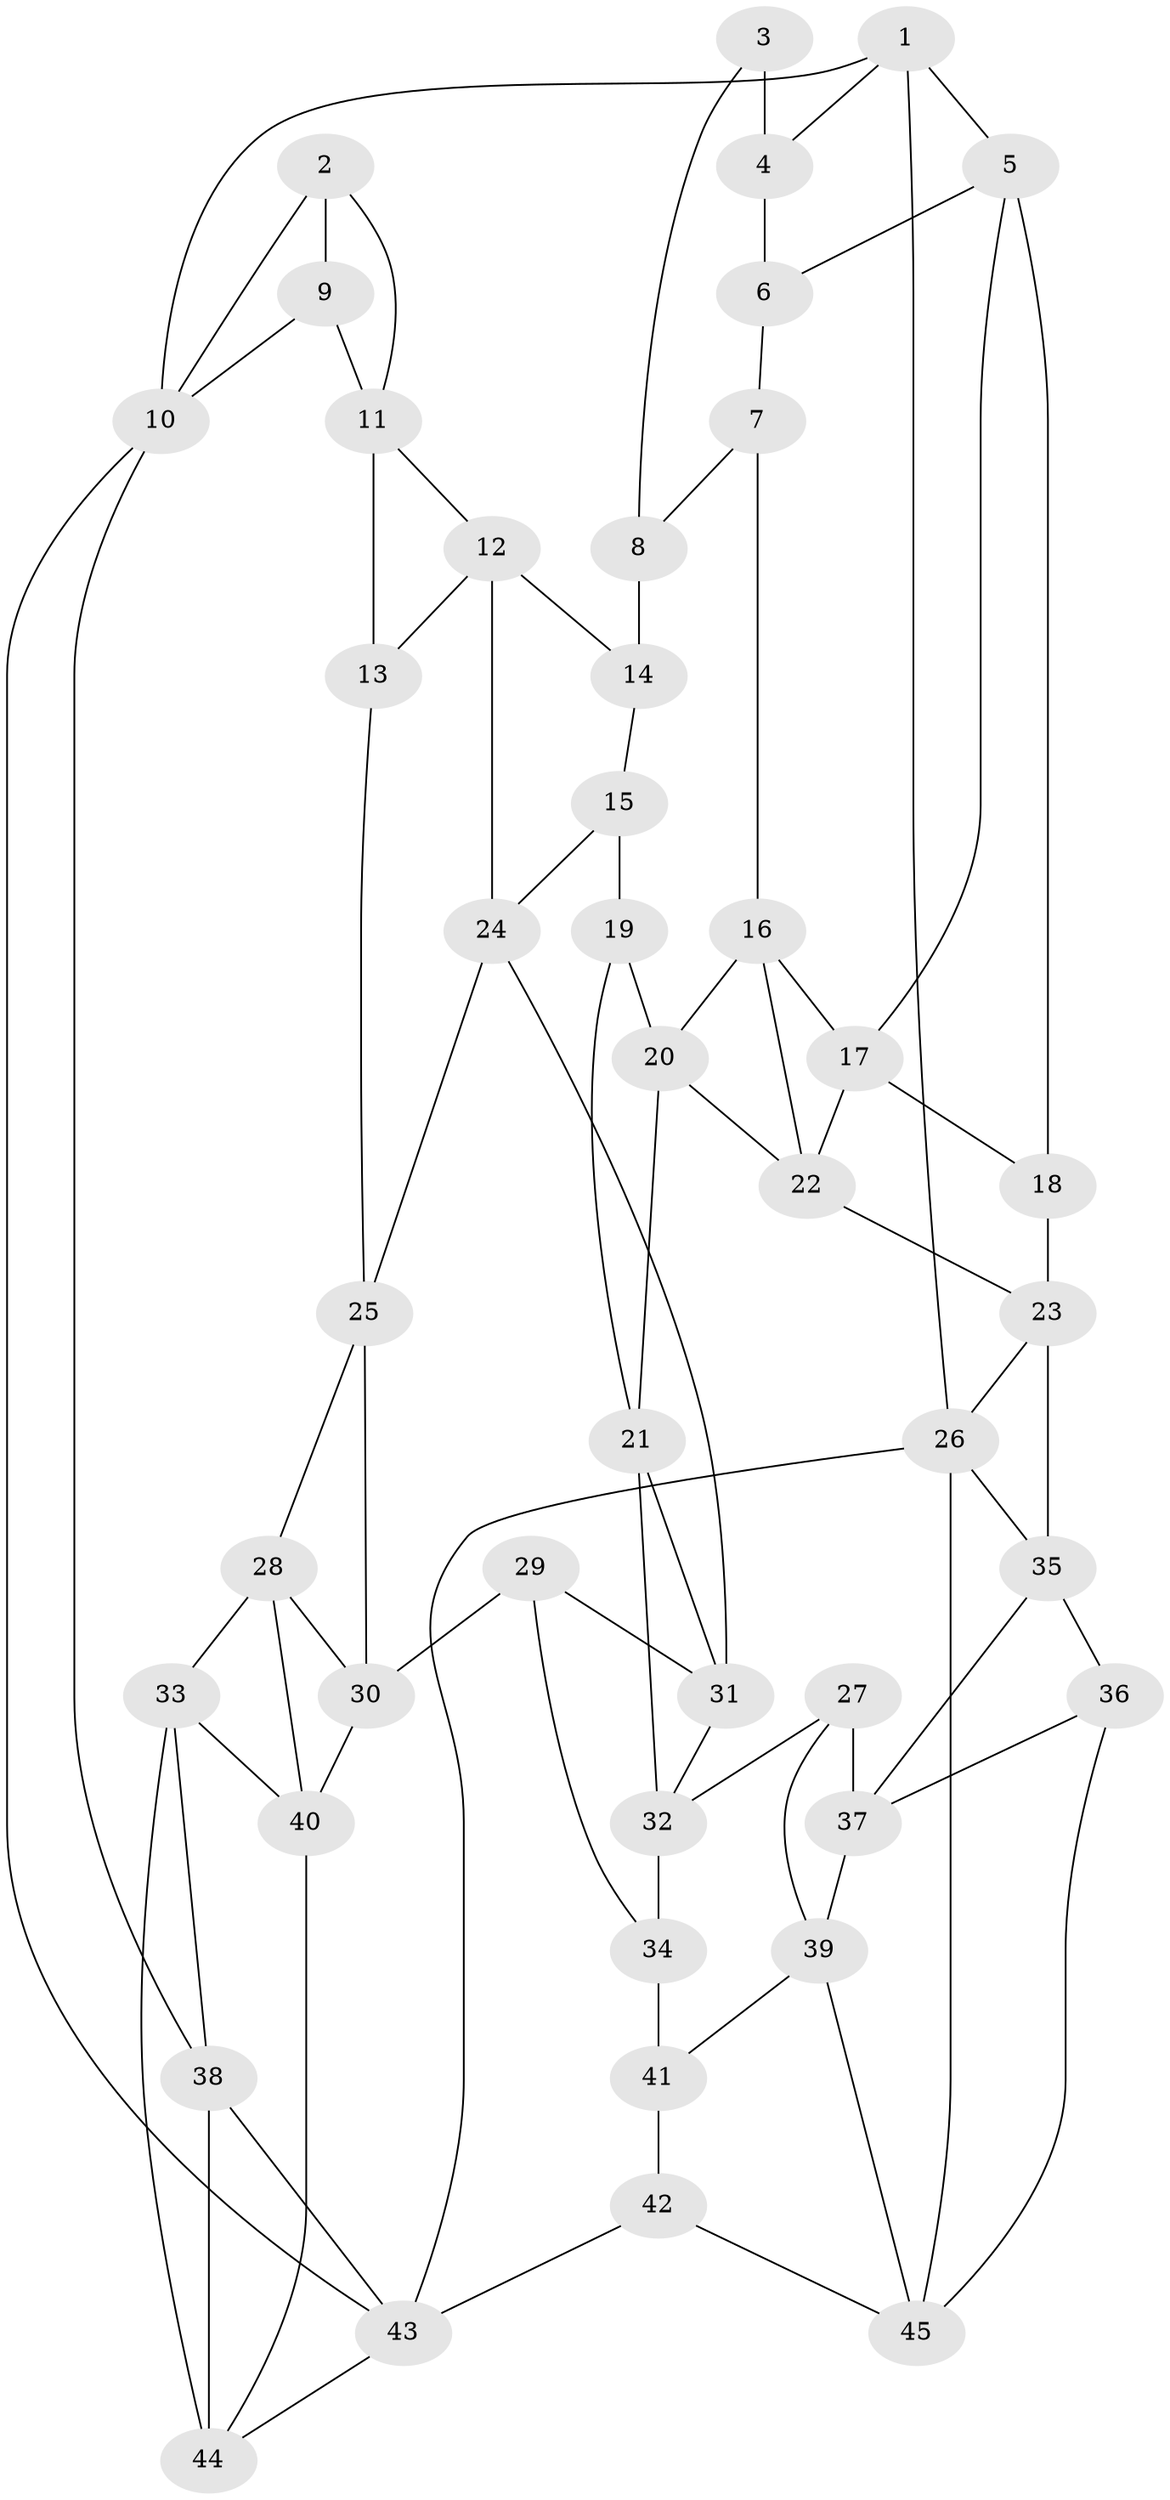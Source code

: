 // original degree distribution, {3: 0.022222222222222223, 4: 0.2222222222222222, 6: 0.2, 5: 0.5555555555555556}
// Generated by graph-tools (version 1.1) at 2025/03/03/09/25 03:03:25]
// undirected, 45 vertices, 82 edges
graph export_dot {
graph [start="1"]
  node [color=gray90,style=filled];
  1;
  2;
  3;
  4;
  5;
  6;
  7;
  8;
  9;
  10;
  11;
  12;
  13;
  14;
  15;
  16;
  17;
  18;
  19;
  20;
  21;
  22;
  23;
  24;
  25;
  26;
  27;
  28;
  29;
  30;
  31;
  32;
  33;
  34;
  35;
  36;
  37;
  38;
  39;
  40;
  41;
  42;
  43;
  44;
  45;
  1 -- 4 [weight=1.0];
  1 -- 5 [weight=1.0];
  1 -- 10 [weight=1.0];
  1 -- 26 [weight=1.0];
  2 -- 9 [weight=1.0];
  2 -- 10 [weight=1.0];
  2 -- 11 [weight=1.0];
  3 -- 4 [weight=2.0];
  3 -- 8 [weight=1.0];
  4 -- 6 [weight=2.0];
  5 -- 6 [weight=1.0];
  5 -- 17 [weight=1.0];
  5 -- 18 [weight=1.0];
  6 -- 7 [weight=1.0];
  7 -- 8 [weight=1.0];
  7 -- 16 [weight=1.0];
  8 -- 14 [weight=2.0];
  9 -- 10 [weight=1.0];
  9 -- 11 [weight=2.0];
  10 -- 38 [weight=1.0];
  10 -- 43 [weight=1.0];
  11 -- 12 [weight=1.0];
  11 -- 13 [weight=1.0];
  12 -- 13 [weight=1.0];
  12 -- 14 [weight=1.0];
  12 -- 24 [weight=1.0];
  13 -- 25 [weight=1.0];
  14 -- 15 [weight=1.0];
  15 -- 19 [weight=2.0];
  15 -- 24 [weight=1.0];
  16 -- 17 [weight=1.0];
  16 -- 20 [weight=1.0];
  16 -- 22 [weight=1.0];
  17 -- 18 [weight=1.0];
  17 -- 22 [weight=1.0];
  18 -- 23 [weight=1.0];
  19 -- 20 [weight=1.0];
  19 -- 21 [weight=1.0];
  20 -- 21 [weight=1.0];
  20 -- 22 [weight=1.0];
  21 -- 31 [weight=1.0];
  21 -- 32 [weight=1.0];
  22 -- 23 [weight=1.0];
  23 -- 26 [weight=1.0];
  23 -- 35 [weight=1.0];
  24 -- 25 [weight=1.0];
  24 -- 31 [weight=1.0];
  25 -- 28 [weight=1.0];
  25 -- 30 [weight=1.0];
  26 -- 35 [weight=1.0];
  26 -- 43 [weight=1.0];
  26 -- 45 [weight=1.0];
  27 -- 32 [weight=1.0];
  27 -- 37 [weight=1.0];
  27 -- 39 [weight=1.0];
  28 -- 30 [weight=1.0];
  28 -- 33 [weight=1.0];
  28 -- 40 [weight=1.0];
  29 -- 30 [weight=1.0];
  29 -- 31 [weight=1.0];
  29 -- 34 [weight=1.0];
  30 -- 40 [weight=1.0];
  31 -- 32 [weight=1.0];
  32 -- 34 [weight=1.0];
  33 -- 38 [weight=1.0];
  33 -- 40 [weight=1.0];
  33 -- 44 [weight=1.0];
  34 -- 41 [weight=2.0];
  35 -- 36 [weight=1.0];
  35 -- 37 [weight=1.0];
  36 -- 37 [weight=1.0];
  36 -- 45 [weight=1.0];
  37 -- 39 [weight=1.0];
  38 -- 43 [weight=1.0];
  38 -- 44 [weight=1.0];
  39 -- 41 [weight=1.0];
  39 -- 45 [weight=1.0];
  40 -- 44 [weight=1.0];
  41 -- 42 [weight=1.0];
  42 -- 43 [weight=1.0];
  42 -- 45 [weight=1.0];
  43 -- 44 [weight=1.0];
}
